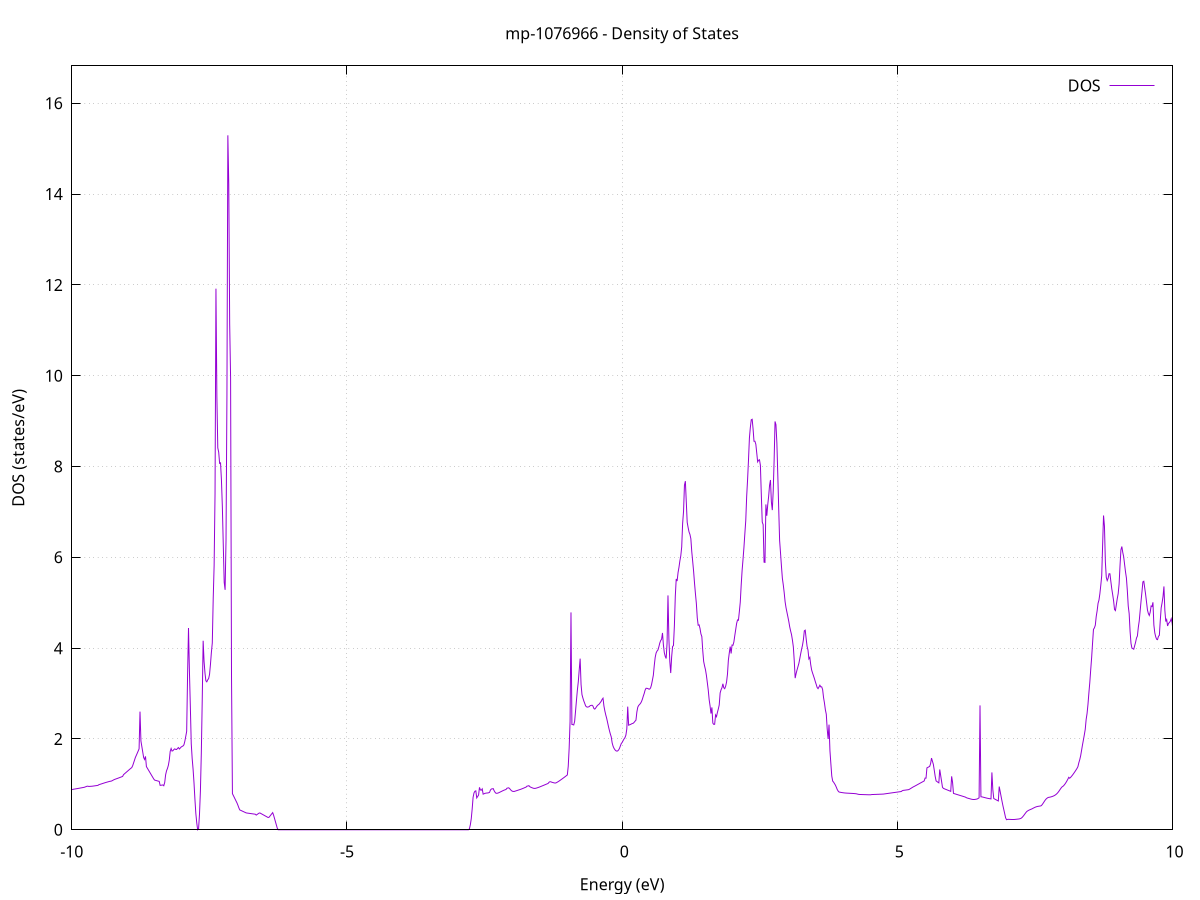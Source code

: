 set title 'mp-1076966 - Density of States'
set xlabel 'Energy (eV)'
set ylabel 'DOS (states/eV)'
set grid
set xrange [-10:10]
set yrange [0:16.823]
set xzeroaxis lt -1
set terminal png size 800,600
set output 'mp-1076966_dos_gnuplot.png'
plot '-' using 1:2 with lines title 'DOS'
-18.354000 0.000000
-18.337300 0.000000
-18.320700 0.000000
-18.304100 0.000000
-18.287500 0.000000
-18.270800 0.000000
-18.254200 0.000000
-18.237600 0.000000
-18.221000 0.000000
-18.204300 0.000000
-18.187700 0.000000
-18.171100 0.000000
-18.154500 0.000000
-18.137800 0.000000
-18.121200 0.000000
-18.104600 0.000000
-18.087900 0.000000
-18.071300 0.000000
-18.054700 0.000000
-18.038100 0.000000
-18.021400 0.000000
-18.004800 0.000000
-17.988200 0.000000
-17.971600 0.000000
-17.954900 0.000000
-17.938300 0.000000
-17.921700 0.000000
-17.905100 0.000000
-17.888400 0.000000
-17.871800 0.000000
-17.855200 0.000000
-17.838600 0.000000
-17.821900 0.000000
-17.805300 0.000000
-17.788700 0.000000
-17.772000 0.000000
-17.755400 0.000000
-17.738800 0.000000
-17.722200 0.000000
-17.705500 0.000000
-17.688900 0.000000
-17.672300 0.000000
-17.655700 0.000000
-17.639000 0.000000
-17.622400 0.000000
-17.605800 0.000000
-17.589200 0.000000
-17.572500 0.000000
-17.555900 0.000000
-17.539300 0.000000
-17.522600 0.000000
-17.506000 0.000000
-17.489400 0.000000
-17.472800 0.000000
-17.456100 0.000000
-17.439500 0.000000
-17.422900 0.000000
-17.406300 0.000000
-17.389600 0.000000
-17.373000 0.000000
-17.356400 0.000000
-17.339800 0.000000
-17.323100 0.000000
-17.306500 0.000000
-17.289900 0.000000
-17.273300 0.000000
-17.256600 0.000000
-17.240000 0.000000
-17.223400 0.000000
-17.206700 0.000000
-17.190100 0.000000
-17.173500 0.000000
-17.156900 0.000000
-17.140200 0.000000
-17.123600 0.000000
-17.107000 0.000000
-17.090400 0.000000
-17.073700 0.000000
-17.057100 0.000000
-17.040500 0.000000
-17.023900 0.000000
-17.007200 0.000000
-16.990600 0.000000
-16.974000 0.000000
-16.957400 0.000000
-16.940700 0.000000
-16.924100 0.000000
-16.907500 0.000000
-16.890800 0.000000
-16.874200 0.000000
-16.857600 0.000000
-16.841000 1.450800
-16.824300 17.922000
-16.807700 20.734800
-16.791100 28.421100
-16.774500 39.530600
-16.757800 66.284500
-16.741200 26.628500
-16.724600 26.675400
-16.708000 45.620800
-16.691300 120.297100
-16.674700 81.022900
-16.658100 23.316200
-16.641500 25.185600
-16.624800 21.849600
-16.608200 21.278600
-16.591600 23.434400
-16.574900 26.669300
-16.558300 32.033700
-16.541700 47.866900
-16.525100 33.764000
-16.508400 0.000000
-16.491800 0.000000
-16.475200 0.000000
-16.458600 0.000000
-16.441900 0.000000
-16.425300 0.000000
-16.408700 0.000000
-16.392100 0.000000
-16.375400 0.000000
-16.358800 0.000000
-16.342200 0.000000
-16.325600 0.000000
-16.308900 0.000000
-16.292300 0.000000
-16.275700 0.000000
-16.259000 0.000000
-16.242400 0.000000
-16.225800 0.000000
-16.209200 0.000000
-16.192500 0.000000
-16.175900 0.000000
-16.159300 0.000000
-16.142700 0.000000
-16.126000 0.000000
-16.109400 0.000000
-16.092800 0.000000
-16.076200 0.000000
-16.059500 0.000000
-16.042900 0.000000
-16.026300 0.000000
-16.009600 0.000000
-15.993000 0.000000
-15.976400 0.000000
-15.959800 0.000000
-15.943100 0.000000
-15.926500 0.000000
-15.909900 0.000000
-15.893300 0.000000
-15.876600 0.000000
-15.860000 0.000000
-15.843400 0.000000
-15.826800 0.000000
-15.810100 0.000000
-15.793500 0.000000
-15.776900 0.000000
-15.760300 0.000000
-15.743600 0.000000
-15.727000 0.000000
-15.710400 0.000000
-15.693700 0.000000
-15.677100 0.000000
-15.660500 0.000000
-15.643900 0.000000
-15.627200 0.000000
-15.610600 0.000000
-15.594000 0.000000
-15.577400 0.000000
-15.560700 0.000000
-15.544100 0.000000
-15.527500 0.000000
-15.510900 0.000000
-15.494200 0.000000
-15.477600 0.000000
-15.461000 0.000000
-15.444400 0.000000
-15.427700 0.000000
-15.411100 0.000000
-15.394500 0.000000
-15.377800 0.000000
-15.361200 0.000000
-15.344600 0.000000
-15.328000 0.000000
-15.311300 0.000000
-15.294700 0.000000
-15.278100 0.000000
-15.261500 0.000000
-15.244800 0.000000
-15.228200 0.000000
-15.211600 0.000000
-15.195000 0.000000
-15.178300 0.000000
-15.161700 0.000000
-15.145100 0.000000
-15.128500 0.000000
-15.111800 0.000000
-15.095200 0.000000
-15.078600 0.000000
-15.061900 0.000000
-15.045300 0.000000
-15.028700 0.000000
-15.012100 0.000000
-14.995400 0.000000
-14.978800 0.000000
-14.962200 0.000000
-14.945600 0.000000
-14.928900 0.000000
-14.912300 0.000000
-14.895700 0.000000
-14.879100 0.000000
-14.862400 0.000000
-14.845800 0.000000
-14.829200 0.000000
-14.812600 0.000000
-14.795900 0.000000
-14.779300 0.000000
-14.762700 0.000000
-14.746000 0.000000
-14.729400 0.000000
-14.712800 0.000000
-14.696200 0.000000
-14.679500 0.000000
-14.662900 0.000000
-14.646300 0.000000
-14.629700 0.000000
-14.613000 0.000000
-14.596400 0.000000
-14.579800 0.000000
-14.563200 0.000000
-14.546500 0.000000
-14.529900 0.000000
-14.513300 0.000000
-14.496700 0.000000
-14.480000 0.000000
-14.463400 0.000000
-14.446800 0.000000
-14.430100 0.000000
-14.413500 0.000000
-14.396900 0.000000
-14.380300 0.000000
-14.363600 0.000000
-14.347000 0.000000
-14.330400 0.000000
-14.313800 0.000000
-14.297100 0.000000
-14.280500 0.000000
-14.263900 0.000000
-14.247300 0.000000
-14.230600 0.000000
-14.214000 0.000000
-14.197400 0.000000
-14.180700 0.000000
-14.164100 0.000000
-14.147500 0.000000
-14.130900 0.000000
-14.114200 0.000000
-14.097600 0.000000
-14.081000 0.000000
-14.064400 0.000000
-14.047700 0.000000
-14.031100 0.000000
-14.014500 0.000000
-13.997900 0.000000
-13.981200 0.000000
-13.964600 0.000000
-13.948000 0.000000
-13.931400 0.000000
-13.914700 0.000000
-13.898100 0.000000
-13.881500 0.000000
-13.864800 0.000000
-13.848200 0.000000
-13.831600 0.000000
-13.815000 0.000000
-13.798300 0.000000
-13.781700 0.000000
-13.765100 0.000000
-13.748500 0.000000
-13.731800 0.000000
-13.715200 0.000000
-13.698600 0.000000
-13.682000 0.000000
-13.665300 0.000000
-13.648700 0.000000
-13.632100 0.000000
-13.615500 0.000000
-13.598800 0.000000
-13.582200 0.000000
-13.565600 0.000000
-13.548900 0.000000
-13.532300 0.000000
-13.515700 0.000000
-13.499100 0.000000
-13.482400 0.000000
-13.465800 0.000000
-13.449200 0.000000
-13.432600 0.000000
-13.415900 0.000000
-13.399300 0.000000
-13.382700 0.000000
-13.366100 0.000000
-13.349400 0.000000
-13.332800 0.000000
-13.316200 0.000000
-13.299600 0.000000
-13.282900 0.000000
-13.266300 0.000000
-13.249700 0.000000
-13.233000 0.000000
-13.216400 0.000000
-13.199800 0.000000
-13.183200 0.000000
-13.166500 0.000000
-13.149900 0.000000
-13.133300 0.000000
-13.116700 0.000000
-13.100000 0.000000
-13.083400 0.000000
-13.066800 0.000000
-13.050200 0.000000
-13.033500 0.000000
-13.016900 0.000000
-13.000300 0.000000
-12.983700 0.000000
-12.967000 0.000000
-12.950400 0.000000
-12.933800 0.000000
-12.917100 0.000000
-12.900500 0.000000
-12.883900 0.000000
-12.867300 0.000000
-12.850600 0.000000
-12.834000 0.000000
-12.817400 0.000000
-12.800800 0.000000
-12.784100 0.000000
-12.767500 0.000000
-12.750900 0.000000
-12.734300 0.000000
-12.717600 0.000000
-12.701000 0.000000
-12.684400 0.000000
-12.667700 0.000000
-12.651100 0.000000
-12.634500 0.000000
-12.617900 0.000000
-12.601200 0.000000
-12.584600 0.000000
-12.568000 0.000000
-12.551400 0.000000
-12.534700 0.000000
-12.518100 0.000000
-12.501500 0.000000
-12.484900 0.000000
-12.468200 0.000000
-12.451600 0.000000
-12.435000 0.000000
-12.418400 0.000000
-12.401700 0.000000
-12.385100 0.000000
-12.368500 0.000000
-12.351800 0.000000
-12.335200 0.000000
-12.318600 0.000000
-12.302000 0.000000
-12.285300 0.000000
-12.268700 0.000000
-12.252100 0.000000
-12.235500 0.000000
-12.218800 0.000000
-12.202200 0.000000
-12.185600 0.000000
-12.169000 0.000000
-12.152300 0.000000
-12.135700 0.000000
-12.119100 0.000000
-12.102500 0.000000
-12.085800 0.000000
-12.069200 0.000000
-12.052600 0.000000
-12.035900 0.000000
-12.019300 0.000000
-12.002700 0.000000
-11.986100 0.000000
-11.969400 0.000000
-11.952800 0.000000
-11.936200 0.000000
-11.919600 0.000000
-11.902900 0.000000
-11.886300 0.000000
-11.869700 0.000000
-11.853100 0.000000
-11.836400 0.000000
-11.819800 0.000000
-11.803200 0.000000
-11.786600 0.000000
-11.769900 0.000000
-11.753300 0.000000
-11.736700 0.000000
-11.720000 0.000000
-11.703400 0.000000
-11.686800 0.000000
-11.670200 0.000000
-11.653500 0.000000
-11.636900 0.000000
-11.620300 0.000000
-11.603700 0.000000
-11.587000 0.000000
-11.570400 0.000000
-11.553800 0.000000
-11.537200 0.000000
-11.520500 0.000000
-11.503900 0.000000
-11.487300 0.000000
-11.470700 0.000000
-11.454000 0.000000
-11.437400 0.000000
-11.420800 0.000000
-11.404100 0.000000
-11.387500 0.000000
-11.370900 0.000000
-11.354300 0.000000
-11.337600 0.000000
-11.321000 0.000000
-11.304400 0.000000
-11.287800 0.000000
-11.271100 0.000000
-11.254500 0.000000
-11.237900 0.000000
-11.221300 0.000000
-11.204600 0.000000
-11.188000 0.103000
-11.171400 0.464000
-11.154800 0.820900
-11.138100 0.818100
-11.121500 0.709900
-11.104900 0.725800
-11.088200 0.784900
-11.071600 0.844000
-11.055000 0.849400
-11.038400 0.782000
-11.021700 0.745400
-11.005100 0.754600
-10.988500 0.767000
-10.971900 0.779400
-10.955200 0.791700
-10.938600 0.805400
-10.922000 0.825700
-10.905400 0.840500
-10.888700 0.817000
-10.872100 0.787800
-10.855500 0.783900
-10.838800 0.785400
-10.822200 0.786900
-10.805600 0.788400
-10.789000 0.791100
-10.772300 0.800400
-10.755700 0.810700
-10.739100 0.821100
-10.722500 0.831500
-10.705800 0.841800
-10.689200 0.848100
-10.672600 0.829800
-10.656000 0.811000
-10.639300 0.808000
-10.622700 0.808700
-10.606100 0.810400
-10.589500 0.812100
-10.572800 0.814200
-10.556200 0.818800
-10.539600 0.823900
-10.522900 0.829000
-10.506300 0.834100
-10.489700 0.839200
-10.473100 0.844200
-10.456400 0.849300
-10.439800 0.854400
-10.423200 0.864700
-10.406600 0.859600
-10.389900 0.845700
-10.373300 0.843600
-10.356700 0.843600
-10.340100 0.843700
-10.323400 0.843700
-10.306800 0.844000
-10.290200 0.846400
-10.273600 0.849000
-10.256900 0.851600
-10.240300 0.854100
-10.223700 0.859000
-10.207000 0.864500
-10.190400 0.870100
-10.173800 0.875600
-10.157200 0.880800
-10.140500 0.886100
-10.123900 0.891300
-10.107300 0.896600
-10.090700 0.900700
-10.074000 0.890400
-10.057400 0.884200
-10.040800 0.883600
-10.024200 0.883000
-10.007500 0.882400
-9.990900 0.886700
-9.974300 0.891300
-9.957700 0.894900
-9.941000 0.898400
-9.924400 0.902000
-9.907800 0.905500
-9.891100 0.909100
-9.874500 0.912700
-9.857900 0.916400
-9.841300 0.920200
-9.824600 0.924000
-9.808000 0.927800
-9.791400 0.931500
-9.774800 0.935300
-9.758100 0.942200
-9.741500 0.950200
-9.724900 0.958200
-9.708300 0.960200
-9.691600 0.954200
-9.675000 0.955600
-9.658400 0.957000
-9.641800 0.958400
-9.625100 0.960200
-9.608500 0.963100
-9.591900 0.966100
-9.575200 0.969000
-9.558600 0.971900
-9.542000 0.974800
-9.525400 0.977800
-9.508700 0.992100
-9.492100 0.998600
-9.475500 1.005200
-9.458900 1.011700
-9.442200 1.018300
-9.425600 1.024800
-9.409000 1.031400
-9.392400 1.037900
-9.375700 1.043800
-9.359100 1.049600
-9.342500 1.055300
-9.325800 1.061100
-9.309200 1.066800
-9.292600 1.069500
-9.276000 1.074500
-9.259300 1.085700
-9.242700 1.096800
-9.226100 1.106900
-9.209500 1.114300
-9.192800 1.121600
-9.176200 1.129000
-9.159600 1.136300
-9.143000 1.143800
-9.126300 1.151500
-9.109700 1.159300
-9.093100 1.167000
-9.076500 1.174800
-9.059800 1.214100
-9.043200 1.231800
-9.026600 1.249400
-9.009900 1.266900
-8.993300 1.284500
-8.976700 1.302100
-8.960100 1.319600
-8.943400 1.337200
-8.926800 1.353700
-8.910200 1.369700
-8.893600 1.411500
-8.876900 1.472800
-8.860300 1.534100
-8.843700 1.595400
-8.827100 1.639800
-8.810400 1.686900
-8.793800 1.734300
-8.777200 1.782900
-8.760600 2.602500
-8.743900 1.955700
-8.727300 1.833400
-8.710700 1.711200
-8.694000 1.589400
-8.677400 1.548600
-8.660800 1.616100
-8.644200 1.391500
-8.627500 1.357500
-8.610900 1.323400
-8.594300 1.289300
-8.577700 1.255200
-8.561000 1.221100
-8.544400 1.187100
-8.527800 1.153000
-8.511200 1.118900
-8.494500 1.093800
-8.477900 1.088200
-8.461300 1.082500
-8.444700 1.076800
-8.428000 1.071200
-8.411400 1.065500
-8.394800 0.977600
-8.378100 0.980800
-8.361500 0.983500
-8.344900 0.987500
-8.328300 0.970100
-8.311600 1.042600
-8.295000 1.211500
-8.278400 1.299200
-8.261800 1.350000
-8.245100 1.420000
-8.228500 1.535700
-8.211900 1.726700
-8.195300 1.789400
-8.178600 1.733100
-8.162000 1.741800
-8.145400 1.766600
-8.128800 1.782200
-8.112100 1.769300
-8.095500 1.767400
-8.078900 1.792500
-8.062200 1.810400
-8.045600 1.779100
-8.029000 1.800300
-8.012400 1.823000
-7.995700 1.835300
-7.979100 1.846200
-7.962500 1.870700
-7.945900 1.950200
-7.929200 2.055700
-7.912600 2.168700
-7.896000 3.418600
-7.879400 4.442700
-7.862700 3.495600
-7.846100 2.723400
-7.829500 1.896400
-7.812900 1.571800
-7.796200 1.336100
-7.779600 1.038900
-7.763000 0.676600
-7.746300 0.360400
-7.729700 0.156000
-7.713100 0.000000
-7.696500 0.021200
-7.679800 0.339000
-7.663200 0.844900
-7.646600 1.680700
-7.630000 2.846600
-7.613300 4.162700
-7.596700 3.711600
-7.580100 3.452800
-7.563500 3.280600
-7.546800 3.258300
-7.530200 3.302600
-7.513600 3.329200
-7.496900 3.423800
-7.480300 3.643200
-7.463700 3.905700
-7.447100 4.113700
-7.430400 5.092200
-7.413800 5.816100
-7.397200 7.400100
-7.380600 11.916600
-7.363900 9.544300
-7.347300 8.410300
-7.330700 8.316400
-7.314100 8.069100
-7.297400 8.080200
-7.280800 7.699600
-7.264200 7.112100
-7.247600 6.278900
-7.230900 5.450300
-7.214300 5.284200
-7.197700 6.370700
-7.181000 9.571000
-7.164400 15.294000
-7.147800 14.217400
-7.131200 11.141000
-7.114500 9.948900
-7.097900 3.367000
-7.081300 0.795800
-7.064700 0.754800
-7.048000 0.713700
-7.031400 0.672600
-7.014800 0.631500
-6.998200 0.590400
-6.981500 0.540300
-6.964900 0.485100
-6.948300 0.438000
-6.931700 0.428500
-6.915000 0.419100
-6.898400 0.409600
-6.881800 0.400200
-6.865100 0.390700
-6.848500 0.381300
-6.831900 0.371800
-6.815300 0.368400
-6.798600 0.365500
-6.782000 0.362700
-6.765400 0.359800
-6.748800 0.356900
-6.732100 0.354100
-6.715500 0.351200
-6.698900 0.348300
-6.682300 0.345400
-6.665600 0.342600
-6.649000 0.323200
-6.632400 0.337300
-6.615800 0.351300
-6.599100 0.365400
-6.582500 0.370900
-6.565900 0.359700
-6.549200 0.348500
-6.532600 0.337200
-6.516000 0.326000
-6.499400 0.314800
-6.482700 0.303600
-6.466100 0.292400
-6.449500 0.281200
-6.432900 0.270000
-6.416200 0.275500
-6.399600 0.301100
-6.383000 0.326600
-6.366400 0.352100
-6.349700 0.377600
-6.333100 0.320700
-6.316500 0.249600
-6.299900 0.178500
-6.283200 0.107400
-6.266600 0.036300
-6.250000 0.000000
-6.233300 0.000000
-6.216700 0.000000
-6.200100 0.000000
-6.183500 0.000000
-6.166800 0.000000
-6.150200 0.000000
-6.133600 0.000000
-6.117000 0.000000
-6.100300 0.000000
-6.083700 0.000000
-6.067100 0.000000
-6.050500 0.000000
-6.033800 0.000000
-6.017200 0.000000
-6.000600 0.000000
-5.983900 0.000000
-5.967300 0.000000
-5.950700 0.000000
-5.934100 0.000000
-5.917400 0.000000
-5.900800 0.000000
-5.884200 0.000000
-5.867600 0.000000
-5.850900 0.000000
-5.834300 0.000000
-5.817700 0.000000
-5.801100 0.000000
-5.784400 0.000000
-5.767800 0.000000
-5.751200 0.000000
-5.734600 0.000000
-5.717900 0.000000
-5.701300 0.000000
-5.684700 0.000000
-5.668000 0.000000
-5.651400 0.000000
-5.634800 0.000000
-5.618200 0.000000
-5.601500 0.000000
-5.584900 0.000000
-5.568300 0.000000
-5.551700 0.000000
-5.535000 0.000000
-5.518400 0.000000
-5.501800 0.000000
-5.485200 0.000000
-5.468500 0.000000
-5.451900 0.000000
-5.435300 0.000000
-5.418700 0.000000
-5.402000 0.000000
-5.385400 0.000000
-5.368800 0.000000
-5.352100 0.000000
-5.335500 0.000000
-5.318900 0.000000
-5.302300 0.000000
-5.285600 0.000000
-5.269000 0.000000
-5.252400 0.000000
-5.235800 0.000000
-5.219100 0.000000
-5.202500 0.000000
-5.185900 0.000000
-5.169300 0.000000
-5.152600 0.000000
-5.136000 0.000000
-5.119400 0.000000
-5.102800 0.000000
-5.086100 0.000000
-5.069500 0.000000
-5.052900 0.000000
-5.036200 0.000000
-5.019600 0.000000
-5.003000 0.000000
-4.986400 0.000000
-4.969700 0.000000
-4.953100 0.000000
-4.936500 0.000000
-4.919900 0.000000
-4.903200 0.000000
-4.886600 0.000000
-4.870000 0.000000
-4.853400 0.000000
-4.836700 0.000000
-4.820100 0.000000
-4.803500 0.000000
-4.786900 0.000000
-4.770200 0.000000
-4.753600 0.000000
-4.737000 0.000000
-4.720300 0.000000
-4.703700 0.000000
-4.687100 0.000000
-4.670500 0.000000
-4.653800 0.000000
-4.637200 0.000000
-4.620600 0.000000
-4.604000 0.000000
-4.587300 0.000000
-4.570700 0.000000
-4.554100 0.000000
-4.537500 0.000000
-4.520800 0.000000
-4.504200 0.000000
-4.487600 0.000000
-4.471000 0.000000
-4.454300 0.000000
-4.437700 0.000000
-4.421100 0.000000
-4.404400 0.000000
-4.387800 0.000000
-4.371200 0.000000
-4.354600 0.000000
-4.337900 0.000000
-4.321300 0.000000
-4.304700 0.000000
-4.288100 0.000000
-4.271400 0.000000
-4.254800 0.000000
-4.238200 0.000000
-4.221600 0.000000
-4.204900 0.000000
-4.188300 0.000000
-4.171700 0.000000
-4.155000 0.000000
-4.138400 0.000000
-4.121800 0.000000
-4.105200 0.000000
-4.088500 0.000000
-4.071900 0.000000
-4.055300 0.000000
-4.038700 0.000000
-4.022000 0.000000
-4.005400 0.000000
-3.988800 0.000000
-3.972200 0.000000
-3.955500 0.000000
-3.938900 0.000000
-3.922300 0.000000
-3.905700 0.000000
-3.889000 0.000000
-3.872400 0.000000
-3.855800 0.000000
-3.839100 0.000000
-3.822500 0.000000
-3.805900 0.000000
-3.789300 0.000000
-3.772600 0.000000
-3.756000 0.000000
-3.739400 0.000000
-3.722800 0.000000
-3.706100 0.000000
-3.689500 0.000000
-3.672900 0.000000
-3.656300 0.000000
-3.639600 0.000000
-3.623000 0.000000
-3.606400 0.000000
-3.589800 0.000000
-3.573100 0.000000
-3.556500 0.000000
-3.539900 0.000000
-3.523200 0.000000
-3.506600 0.000000
-3.490000 0.000000
-3.473400 0.000000
-3.456700 0.000000
-3.440100 0.000000
-3.423500 0.000000
-3.406900 0.000000
-3.390200 0.000000
-3.373600 0.000000
-3.357000 0.000000
-3.340400 0.000000
-3.323700 0.000000
-3.307100 0.000000
-3.290500 0.000000
-3.273900 0.000000
-3.257200 0.000000
-3.240600 0.000000
-3.224000 0.000000
-3.207300 0.000000
-3.190700 0.000000
-3.174100 0.000000
-3.157500 0.000000
-3.140800 0.000000
-3.124200 0.000000
-3.107600 0.000000
-3.091000 0.000000
-3.074300 0.000000
-3.057700 0.000000
-3.041100 0.000000
-3.024500 0.000000
-3.007800 0.000000
-2.991200 0.000000
-2.974600 0.000000
-2.958000 0.000000
-2.941300 0.000000
-2.924700 0.000000
-2.908100 0.000000
-2.891400 0.000000
-2.874800 0.000000
-2.858200 0.000000
-2.841600 0.000000
-2.824900 0.000000
-2.808300 0.000000
-2.791700 0.000000
-2.775100 0.022500
-2.758400 0.109100
-2.741800 0.242400
-2.725200 0.453600
-2.708600 0.711700
-2.691900 0.812000
-2.675300 0.848700
-2.658700 0.857400
-2.642000 0.701300
-2.625400 0.732900
-2.608800 0.764400
-2.592200 0.934200
-2.575500 0.877000
-2.558900 0.871800
-2.542300 0.900300
-2.525700 0.784700
-2.509000 0.793300
-2.492400 0.801600
-2.475800 0.806800
-2.459200 0.809600
-2.442500 0.810400
-2.425900 0.815100
-2.409300 0.824000
-2.392700 0.875700
-2.376000 0.898200
-2.359400 0.901300
-2.342800 0.907100
-2.326100 0.860100
-2.309500 0.826500
-2.292900 0.804900
-2.276300 0.803300
-2.259600 0.807600
-2.243000 0.815100
-2.226400 0.825100
-2.209800 0.835000
-2.193100 0.844900
-2.176500 0.854900
-2.159900 0.864800
-2.143300 0.873400
-2.126600 0.880600
-2.110000 0.887900
-2.093400 0.914800
-2.076800 0.920400
-2.060100 0.924000
-2.043500 0.905800
-2.026900 0.881100
-2.010200 0.860500
-1.993600 0.848200
-1.977000 0.844200
-1.960400 0.844600
-1.943700 0.850900
-1.927100 0.857600
-1.910500 0.864300
-1.893900 0.871000
-1.877200 0.877700
-1.860600 0.884400
-1.844000 0.891300
-1.827400 0.898800
-1.810700 0.906700
-1.794100 0.915000
-1.777500 0.923700
-1.760900 0.932400
-1.744200 0.941100
-1.727600 0.962300
-1.711000 0.963800
-1.694300 0.971800
-1.677700 0.949600
-1.661100 0.937700
-1.644500 0.929200
-1.627800 0.921100
-1.611200 0.913900
-1.594600 0.910900
-1.578000 0.911800
-1.561300 0.917200
-1.544700 0.923400
-1.528100 0.930100
-1.511500 0.937200
-1.494800 0.945100
-1.478200 0.953200
-1.461600 0.961600
-1.445000 0.970000
-1.428300 0.978400
-1.411700 0.986800
-1.395100 0.995300
-1.378400 1.003700
-1.361800 1.012100
-1.345200 1.020500
-1.328600 1.046700
-1.311900 1.058400
-1.295300 1.056300
-1.278700 1.047300
-1.262100 1.041600
-1.245400 1.036100
-1.228800 1.030600
-1.212200 1.029500
-1.195600 1.035900
-1.178900 1.048200
-1.162300 1.060200
-1.145700 1.073300
-1.129100 1.087000
-1.112400 1.101600
-1.095800 1.116100
-1.079200 1.130700
-1.062500 1.145500
-1.045900 1.160500
-1.029300 1.175900
-1.012700 1.191600
-0.996000 1.207300
-0.979400 1.398600
-0.962800 1.797900
-0.946200 2.387100
-0.929500 4.787200
-0.912900 2.319100
-0.896300 2.315300
-0.879700 2.308200
-0.863000 2.387500
-0.846400 2.617100
-0.829800 2.855700
-0.813100 3.079800
-0.796500 3.262400
-0.779900 3.520400
-0.763300 3.768900
-0.746600 3.200600
-0.730000 2.977600
-0.713400 2.902600
-0.696800 2.836400
-0.680100 2.784500
-0.663500 2.727900
-0.646900 2.707200
-0.630300 2.701100
-0.613600 2.705200
-0.597000 2.713500
-0.580400 2.733900
-0.563800 2.738500
-0.547100 2.742700
-0.530500 2.724000
-0.513900 2.671500
-0.497200 2.657100
-0.480600 2.681900
-0.464000 2.712700
-0.447400 2.738300
-0.430700 2.755900
-0.414100 2.772400
-0.397500 2.802600
-0.380900 2.828400
-0.364200 2.871400
-0.347600 2.897800
-0.331000 2.726100
-0.314400 2.617700
-0.297700 2.529400
-0.281100 2.454000
-0.264500 2.363000
-0.247900 2.269200
-0.231200 2.184500
-0.214600 2.109400
-0.198000 2.045500
-0.181300 1.912500
-0.164700 1.840300
-0.148100 1.794900
-0.131500 1.762400
-0.114800 1.741500
-0.098200 1.732400
-0.081600 1.735900
-0.065000 1.756900
-0.048300 1.792500
-0.031700 1.848500
-0.015100 1.900300
0.001500 1.924900
0.018200 1.965800
0.034800 2.001100
0.051400 2.029500
0.068000 2.083900
0.084700 2.220700
0.101300 2.711900
0.117900 2.302900
0.134600 2.311600
0.151200 2.318900
0.167800 2.330300
0.184400 2.340500
0.201100 2.345600
0.217700 2.365500
0.234300 2.391400
0.250900 2.413700
0.267600 2.594600
0.284200 2.700700
0.300800 2.738800
0.317400 2.759900
0.334100 2.784900
0.350700 2.820800
0.367300 2.873400
0.383900 2.941300
0.400600 3.000900
0.417200 3.075700
0.433800 3.115400
0.450500 3.115400
0.467100 3.110200
0.483700 3.098400
0.500300 3.098200
0.517000 3.125100
0.533600 3.193600
0.550200 3.296400
0.566800 3.403500
0.583500 3.616000
0.600100 3.793900
0.616700 3.892300
0.633300 3.934500
0.650000 3.958500
0.666600 4.026800
0.683200 4.109700
0.699900 4.166800
0.716500 4.196200
0.733100 4.334500
0.749700 4.070900
0.766400 3.899000
0.783000 3.817600
0.799600 3.772000
0.816200 4.108900
0.832900 5.160800
0.849500 4.207000
0.866100 3.707200
0.882700 3.452300
0.899400 3.806200
0.916000 4.033600
0.932600 4.058400
0.949200 4.489500
0.965900 5.147400
0.982500 5.523500
0.999100 5.478300
1.015800 5.664000
1.032400 5.778900
1.049000 5.921800
1.065600 6.034600
1.082300 6.229300
1.098900 6.744400
1.115500 7.007400
1.132100 7.588100
1.148800 7.677800
1.165400 7.223500
1.182000 6.769700
1.198600 6.656900
1.215300 6.559900
1.231900 6.504600
1.248500 6.409200
1.265100 6.123100
1.281800 5.911600
1.298400 5.692600
1.315000 5.431600
1.331700 5.199600
1.348300 4.987200
1.364900 4.667200
1.381500 4.504500
1.398200 4.512500
1.414800 4.433700
1.431400 4.313600
1.448000 4.254300
1.464700 3.944000
1.481300 3.706000
1.497900 3.607700
1.514500 3.522900
1.531200 3.399500
1.547800 3.240200
1.564400 3.078600
1.581000 2.865300
1.597700 2.727200
1.614300 2.559900
1.630900 2.694700
1.647600 2.349700
1.664200 2.321400
1.680800 2.323200
1.697400 2.528500
1.714100 2.491100
1.730700 2.583200
1.747300 2.659000
1.763900 2.747400
1.780600 3.013500
1.797200 3.082600
1.813800 3.127300
1.830400 3.215400
1.847100 3.126600
1.863700 3.107500
1.880300 3.159700
1.896900 3.250400
1.913600 3.424500
1.930200 3.736800
1.946800 3.894900
1.963500 4.033600
1.980100 3.882200
1.996700 4.068100
2.013300 4.062900
2.030000 4.134800
2.046600 4.275900
2.063200 4.407600
2.079800 4.541900
2.096500 4.621700
2.113100 4.614400
2.129700 4.805600
2.146300 5.012900
2.163000 5.387400
2.179600 5.706900
2.196200 5.953900
2.212800 6.214000
2.229500 6.519100
2.246100 6.807300
2.262700 7.343900
2.279400 7.715800
2.296000 8.149800
2.312600 8.628100
2.329200 8.858200
2.345900 9.029000
2.362500 9.040400
2.379100 8.827100
2.395700 8.556300
2.412400 8.556300
2.429000 8.491400
2.445600 8.299700
2.462200 8.102700
2.478900 8.138700
2.495500 8.148300
2.512100 8.025900
2.528800 7.379200
2.545400 6.776500
2.562000 6.719900
2.578600 5.893200
2.595300 5.888300
2.611900 7.164900
2.628500 6.915000
2.645100 7.154600
2.661800 7.339900
2.678400 7.585000
2.695000 7.702800
2.711600 7.219900
2.728300 7.039600
2.744900 7.461100
2.761500 8.133600
2.778100 8.992600
2.794800 8.920100
2.811400 8.519600
2.828000 7.823400
2.844700 7.080300
2.861300 6.372300
2.877900 6.092500
2.894500 5.806400
2.911200 5.539200
2.927800 5.393700
2.944400 5.222200
2.961000 5.021500
2.977700 4.891300
2.994300 4.791400
3.010900 4.692800
3.027500 4.591500
3.044200 4.472200
3.060800 4.379800
3.077400 4.299500
3.094000 4.177300
3.110700 4.026700
3.127300 3.719900
3.143900 3.339700
3.160600 3.438300
3.177200 3.517000
3.193800 3.589200
3.210400 3.660400
3.227100 3.764200
3.243700 3.873500
3.260300 3.974500
3.276900 4.063000
3.293600 4.186300
3.310200 4.380900
3.326800 4.395900
3.343400 4.208800
3.360100 4.039800
3.376700 3.959000
3.393300 3.764300
3.409900 3.796500
3.426600 3.635400
3.443200 3.518400
3.459800 3.452200
3.476500 3.392000
3.493100 3.331500
3.509700 3.262900
3.526300 3.201200
3.543000 3.134000
3.559600 3.108100
3.576200 3.143000
3.592800 3.183600
3.609500 3.147100
3.626100 3.147900
3.642700 3.088400
3.659300 2.912800
3.676000 2.792700
3.692600 2.642600
3.709200 2.545300
3.725800 2.220700
3.742500 1.999600
3.759100 2.316100
3.775700 1.742600
3.792400 1.455800
3.809000 1.183400
3.825600 1.072300
3.842200 1.048300
3.858900 1.015300
3.875500 0.981600
3.892100 0.935800
3.908700 0.885700
3.925400 0.851400
3.942000 0.831300
3.958600 0.827100
3.975200 0.823100
3.991900 0.819700
4.008500 0.816500
4.025100 0.813600
4.041700 0.811100
4.058400 0.809100
4.075000 0.807700
4.091600 0.806500
4.108300 0.805400
4.124900 0.804200
4.141500 0.803100
4.158100 0.801900
4.174800 0.800700
4.191400 0.799600
4.208000 0.798300
4.224600 0.796700
4.241300 0.794600
4.257900 0.791700
4.274500 0.786300
4.291100 0.781300
4.307800 0.777900
4.324400 0.777200
4.341000 0.776500
4.357700 0.775800
4.374300 0.775200
4.390900 0.774500
4.407500 0.773800
4.424200 0.773200
4.440800 0.772500
4.457400 0.771800
4.474000 0.771100
4.490700 0.770500
4.507300 0.770100
4.523900 0.773400
4.540500 0.776100
4.557200 0.776700
4.573800 0.777500
4.590400 0.778300
4.607000 0.779100
4.623700 0.780000
4.640300 0.780800
4.656900 0.781600
4.673600 0.782400
4.690200 0.783200
4.706800 0.784000
4.723400 0.784900
4.740100 0.785500
4.756700 0.787800
4.773300 0.790800
4.789900 0.793900
4.806600 0.796900
4.823200 0.799700
4.839800 0.802400
4.856400 0.805300
4.873100 0.808200
4.889700 0.811000
4.906300 0.813900
4.922900 0.816800
4.939600 0.819600
4.956200 0.822500
4.972800 0.825400
4.989500 0.828200
5.006100 0.831100
5.022700 0.834000
5.039300 0.836800
5.056000 0.839800
5.072600 0.843300
5.089200 0.859500
5.105800 0.867100
5.122500 0.869700
5.139100 0.872500
5.155700 0.875300
5.172300 0.878100
5.189000 0.880900
5.205600 0.883600
5.222200 0.893700
5.238800 0.906300
5.255500 0.919000
5.272100 0.931600
5.288700 0.943400
5.305400 0.953900
5.322000 0.964500
5.338600 0.975300
5.355200 0.986500
5.371900 0.997700
5.388500 1.008900
5.405100 1.020100
5.421700 1.031200
5.438400 1.042200
5.455000 1.053100
5.471600 1.064100
5.488200 1.075700
5.504900 1.138700
5.521500 1.137000
5.538100 1.363100
5.554700 1.374000
5.571400 1.384900
5.588000 1.395900
5.604600 1.456800
5.621300 1.578700
5.637900 1.509900
5.654500 1.441100
5.671100 1.313300
5.687800 1.177100
5.704400 1.076600
5.721000 1.061200
5.737600 1.046600
5.754300 1.033100
5.770900 1.327900
5.787500 1.197100
5.804100 1.066400
5.820800 0.935700
5.837400 0.912200
5.854000 0.903300
5.870700 0.894900
5.887300 0.886800
5.903900 0.878600
5.920500 0.870500
5.937200 0.862300
5.953800 0.854200
5.970400 0.846000
5.987000 1.176600
6.003700 1.044900
6.020300 0.801200
6.036900 0.794900
6.053500 0.788700
6.070200 0.782400
6.086800 0.776200
6.103400 0.769900
6.120000 0.763700
6.136700 0.757400
6.153300 0.751200
6.169900 0.744900
6.186600 0.738600
6.203200 0.732400
6.219800 0.726100
6.236400 0.719900
6.253100 0.707200
6.269700 0.699400
6.286300 0.693700
6.302900 0.688100
6.319600 0.682400
6.336200 0.676800
6.352800 0.671400
6.369400 0.668000
6.386100 0.666700
6.402700 0.667500
6.419300 0.670300
6.435900 0.674100
6.452600 0.679100
6.469200 0.690800
6.485800 0.703200
6.502500 2.739400
6.519100 0.727000
6.535700 0.724800
6.552300 0.720100
6.569000 0.715000
6.585600 0.709800
6.602200 0.704400
6.618800 0.699200
6.635500 0.694500
6.652100 0.690300
6.668700 0.686700
6.685300 0.683100
6.702000 0.679300
6.718600 1.262800
6.735200 0.886500
6.751800 0.689500
6.768500 0.678000
6.785100 0.666700
6.801700 0.655700
6.818400 0.645000
6.835000 0.634500
6.851600 0.951700
6.868200 0.845700
6.884900 0.739100
6.901500 0.633600
6.918100 0.534600
6.934700 0.444600
6.951400 0.353800
6.968000 0.262600
6.984600 0.221800
7.001200 0.227800
7.017900 0.230400
7.034500 0.229000
7.051100 0.227900
7.067700 0.227100
7.084400 0.226600
7.101000 0.226300
7.117600 0.226300
7.134300 0.227600
7.150900 0.229900
7.167500 0.232200
7.184100 0.234300
7.200800 0.236400
7.217400 0.239900
7.234000 0.246000
7.250600 0.254600
7.267300 0.271600
7.283900 0.294600
7.300500 0.320000
7.317100 0.347600
7.333800 0.375400
7.350400 0.399900
7.367000 0.414700
7.383600 0.426900
7.400300 0.436800
7.416900 0.445800
7.433500 0.453900
7.450200 0.462700
7.466800 0.474000
7.483400 0.484400
7.500000 0.494100
7.516700 0.502500
7.533300 0.509200
7.549900 0.514400
7.566500 0.517900
7.583200 0.520900
7.599800 0.523900
7.616400 0.531500
7.633000 0.555100
7.649700 0.584700
7.666300 0.615500
7.682900 0.646500
7.699600 0.672500
7.716200 0.691300
7.732800 0.706000
7.749400 0.714000
7.766100 0.716900
7.782700 0.721300
7.799300 0.726800
7.815900 0.733700
7.832600 0.741500
7.849200 0.750700
7.865800 0.762400
7.882400 0.776800
7.899100 0.794800
7.915700 0.816800
7.932300 0.842700
7.948900 0.872200
7.965600 0.901600
7.982200 0.929600
7.998800 0.950300
8.015500 0.962700
8.032100 0.985300
8.048700 1.011600
8.065300 1.042300
8.082000 1.076700
8.098600 1.113800
8.115200 1.155000
8.131800 1.135100
8.148500 1.154000
8.165100 1.177200
8.181700 1.202200
8.198300 1.229900
8.215000 1.258500
8.231600 1.288200
8.248200 1.319200
8.264800 1.351400
8.281500 1.389800
8.298100 1.475800
8.314700 1.544400
8.331400 1.631500
8.348000 1.749600
8.364600 1.869200
8.381200 1.978600
8.397900 2.091500
8.414500 2.211500
8.431100 2.429500
8.447700 2.562500
8.464400 2.765000
8.481000 3.016100
8.497600 3.247400
8.514200 3.528800
8.530900 3.795500
8.547500 4.110600
8.564100 4.413600
8.580700 4.445600
8.597400 4.504900
8.614000 4.696000
8.630600 4.822300
8.647300 4.986800
8.663900 5.058400
8.680500 5.199000
8.697100 5.385900
8.713800 5.594000
8.730400 6.272700
8.747000 6.921300
8.763600 6.686900
8.780300 5.894000
8.796900 5.558100
8.813500 5.488000
8.830100 5.537600
8.846800 5.639200
8.863400 5.636800
8.880000 5.467600
8.896600 5.306400
8.913300 5.177100
8.929900 5.041900
8.946500 4.852000
8.963200 4.827100
8.979800 4.960700
8.996400 5.091400
9.013000 5.199800
9.029700 5.410500
9.046300 5.816600
9.062900 6.163500
9.079500 6.237700
9.096200 6.109400
9.112800 6.012600
9.129400 5.846700
9.146000 5.681000
9.162700 5.544900
9.179300 5.266300
9.195900 4.927400
9.212600 4.759800
9.229200 4.371100
9.245800 4.107600
9.262400 4.001800
9.279100 3.989700
9.295700 3.976500
9.312300 4.051800
9.328900 4.127400
9.345600 4.222000
9.362200 4.267500
9.378800 4.456300
9.395400 4.597400
9.412100 4.816900
9.428700 5.038100
9.445300 5.240700
9.461900 5.459900
9.478600 5.473200
9.495200 5.325700
9.511800 5.180800
9.528500 5.010800
9.545100 4.839200
9.561700 4.761200
9.578300 4.719600
9.595000 4.793000
9.611600 4.928900
9.628200 4.917700
9.644800 5.009500
9.661500 4.510700
9.678100 4.337200
9.694700 4.251500
9.711300 4.196100
9.728000 4.187300
9.744600 4.260000
9.761200 4.283000
9.777800 4.606600
9.794500 4.888200
9.811100 5.000200
9.827700 5.136200
9.844400 5.358500
9.861000 4.836100
9.877600 4.586800
9.894200 4.629000
9.910900 4.488500
9.927500 4.544900
9.944100 4.563800
9.960700 4.594600
9.977400 4.648900
9.994000 4.548800
10.010600 4.369000
10.027200 4.301800
10.043900 4.225500
10.060500 4.131600
10.077100 4.098600
10.093700 4.021300
10.110400 3.914400
10.127000 3.768700
10.143600 3.687700
10.160300 3.701300
10.176900 3.748600
10.193500 3.934200
10.210100 4.119100
10.226800 4.226300
10.243400 4.359300
10.260000 4.407600
10.276600 4.193300
10.293300 4.252500
10.309900 4.218300
10.326500 4.300000
10.343100 4.289400
10.359800 4.394000
10.376400 4.274200
10.393000 4.304000
10.409600 4.433800
10.426300 4.661700
10.442900 4.867100
10.459500 5.080500
10.476200 5.354800
10.492800 5.755900
10.509400 6.074300
10.526000 6.438400
10.542700 6.820800
10.559300 6.673300
10.575900 7.116800
10.592500 6.379800
10.609200 6.150000
10.625800 5.981500
10.642400 5.929800
10.659000 5.817200
10.675700 5.656200
10.692300 5.587100
10.708900 5.709200
10.725500 5.474800
10.742200 5.284600
10.758800 5.297000
10.775400 5.377300
10.792100 5.483600
10.808700 5.581900
10.825300 5.639900
10.841900 5.494600
10.858600 5.407000
10.875200 5.431000
10.891800 5.519900
10.908400 5.274300
10.925100 5.193000
10.941700 5.046000
10.958300 4.975700
10.974900 5.032900
10.991600 5.064600
11.008200 5.175300
11.024800 5.285600
11.041500 5.453600
11.058100 5.600500
11.074700 5.955300
11.091300 6.475400
11.108000 6.658200
11.124600 6.804500
11.141200 6.823600
11.157800 6.658600
11.174500 6.293200
11.191100 6.228900
11.207700 6.165300
11.224300 6.076500
11.241000 6.026200
11.257600 6.121300
11.274200 6.444100
11.290800 6.591900
11.307500 6.495000
11.324100 6.334100
11.340700 5.835200
11.357400 4.968000
11.374000 4.670000
11.390600 4.350700
11.407200 3.885000
11.423900 3.648500
11.440500 3.572800
11.457100 3.561100
11.473700 3.567500
11.490400 3.574900
11.507000 3.606900
11.523600 3.665400
11.540200 3.727100
11.556900 3.637400
11.573500 3.619900
11.590100 3.575200
11.606700 3.596900
11.623400 3.607500
11.640000 3.603900
11.656600 3.600500
11.673300 3.614300
11.689900 3.641400
11.706500 3.681800
11.723100 3.731100
11.739800 3.786100
11.756400 3.821300
11.773000 3.830600
11.789600 3.825500
11.806300 3.820400
11.822900 3.902700
11.839500 3.790700
11.856100 3.786600
11.872800 4.018900
11.889400 4.033100
11.906000 4.171300
11.922600 4.243600
11.939300 3.997300
11.955900 3.826300
11.972500 3.617200
11.989200 3.435500
12.005800 3.275700
12.022400 3.138100
12.039000 3.028900
12.055700 2.967100
12.072300 2.916100
12.088900 2.868500
12.105500 2.818500
12.122200 2.753300
12.138800 2.667800
12.155400 2.561800
12.172000 2.496900
12.188700 2.462100
12.205300 2.451100
12.221900 2.452200
12.238500 2.406300
12.255200 2.321600
12.271800 2.292100
12.288400 2.350700
12.305100 2.479800
12.321700 2.257500
12.338300 2.072200
12.354900 1.917400
12.371600 1.829300
12.388200 1.755900
12.404800 1.695900
12.421400 1.646700
12.438100 1.621700
12.454700 1.632400
12.471300 1.673900
12.487900 1.742000
12.504600 1.882900
12.521200 1.915700
12.537800 1.619400
12.554500 1.471600
12.571100 1.341300
12.587700 1.204300
12.604300 1.042500
12.621000 0.872000
12.637600 0.802200
12.654200 0.745100
12.670800 0.687600
12.687500 0.637300
12.704100 0.604100
12.720700 0.579200
12.737300 0.541900
12.754000 0.487400
12.770600 0.438700
12.787200 0.395100
12.803800 0.372000
12.820500 0.358200
12.837100 0.344300
12.853700 0.330600
12.870400 0.317400
12.887000 0.309400
12.903600 0.297000
12.920200 0.285000
12.936900 0.273200
12.953500 0.261700
12.970100 0.250600
12.986700 0.239700
13.003400 0.230800
13.020000 0.220400
13.036600 0.210600
13.053200 0.201300
13.069900 0.194400
13.086500 0.188500
13.103100 0.182600
13.119700 0.179400
13.136400 0.177000
13.153000 0.174100
13.169600 0.170500
13.186300 0.203300
13.202900 0.074500
13.219500 0.077000
13.236100 0.079200
13.252800 0.074600
13.269400 0.067500
13.286000 0.060800
13.302600 0.054300
13.319300 0.048200
13.335900 0.042300
13.352500 0.036800
13.369100 0.031600
13.385800 0.026700
13.402400 0.000000
13.419000 0.000000
13.435600 0.000000
13.452300 0.000000
13.468900 0.000000
13.485500 0.000000
13.502200 0.000000
13.518800 0.000000
13.535400 0.000000
13.552000 0.000000
13.568700 0.000000
13.585300 0.000000
13.601900 0.000000
13.618500 0.000000
13.635200 0.000000
13.651800 0.000000
13.668400 0.000000
13.685000 0.000000
13.701700 0.000000
13.718300 0.000000
13.734900 0.000000
13.751500 0.000000
13.768200 0.000000
13.784800 0.000000
13.801400 0.000000
13.818100 0.000000
13.834700 0.000000
13.851300 0.000000
13.867900 0.000000
13.884600 0.000000
13.901200 0.000000
13.917800 0.000000
13.934400 0.000000
13.951100 0.000000
13.967700 0.000000
13.984300 0.000000
14.000900 0.000000
14.017600 0.000000
14.034200 0.000000
14.050800 0.000000
14.067400 0.000000
14.084100 0.000000
14.100700 0.000000
14.117300 0.000000
14.134000 0.000000
14.150600 0.000000
14.167200 0.000000
14.183800 0.000000
14.200500 0.000000
14.217100 0.000000
14.233700 0.000000
14.250300 0.000000
14.267000 0.000000
14.283600 0.000000
14.300200 0.000000
14.316800 0.000000
14.333500 0.000000
14.350100 0.000000
14.366700 0.000000
14.383400 0.000000
14.400000 0.000000
14.416600 0.000000
14.433200 0.000000
14.449900 0.000000
14.466500 0.000000
14.483100 0.000000
14.499700 0.000000
14.516400 0.000000
14.533000 0.000000
14.549600 0.000000
14.566200 0.000000
14.582900 0.000000
14.599500 0.000000
14.616100 0.000000
14.632700 0.000000
14.649400 0.000000
14.666000 0.000000
14.682600 0.000000
14.699300 0.000000
14.715900 0.000000
14.732500 0.000000
14.749100 0.000000
14.765800 0.000000
14.782400 0.000000
14.799000 0.000000
14.815600 0.000000
14.832300 0.000000
14.848900 0.000000
14.865500 0.000000
14.882100 0.000000
14.898800 0.000000
e
